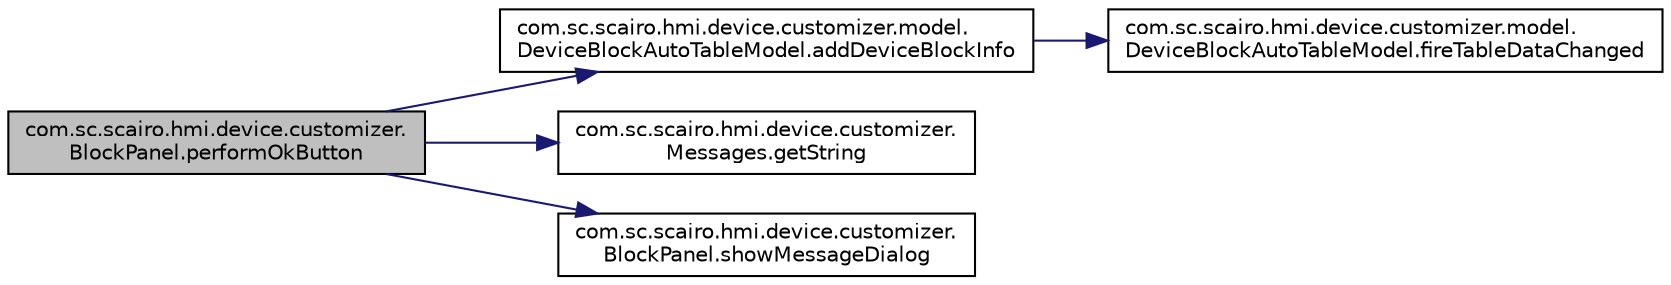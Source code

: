 digraph "com.sc.scairo.hmi.device.customizer.BlockPanel.performOkButton"
{
 // LATEX_PDF_SIZE
  edge [fontname="Helvetica",fontsize="10",labelfontname="Helvetica",labelfontsize="10"];
  node [fontname="Helvetica",fontsize="10",shape=record];
  rankdir="LR";
  Node1 [label="com.sc.scairo.hmi.device.customizer.\lBlockPanel.performOkButton",height=0.2,width=0.4,color="black", fillcolor="grey75", style="filled", fontcolor="black",tooltip=" "];
  Node1 -> Node2 [color="midnightblue",fontsize="10",style="solid",fontname="Helvetica"];
  Node2 [label="com.sc.scairo.hmi.device.customizer.model.\lDeviceBlockAutoTableModel.addDeviceBlockInfo",height=0.2,width=0.4,color="black", fillcolor="white", style="filled",URL="$classcom_1_1sc_1_1scairo_1_1hmi_1_1device_1_1customizer_1_1model_1_1_device_block_auto_table_model.html#ad56a8a0176a395e3c2ebabc72a4ec08e",tooltip=" "];
  Node2 -> Node3 [color="midnightblue",fontsize="10",style="solid",fontname="Helvetica"];
  Node3 [label="com.sc.scairo.hmi.device.customizer.model.\lDeviceBlockAutoTableModel.fireTableDataChanged",height=0.2,width=0.4,color="black", fillcolor="white", style="filled",URL="$classcom_1_1sc_1_1scairo_1_1hmi_1_1device_1_1customizer_1_1model_1_1_device_block_auto_table_model.html#a56e9fe26ec69e1006d2f4c4531d2660b",tooltip=" "];
  Node1 -> Node4 [color="midnightblue",fontsize="10",style="solid",fontname="Helvetica"];
  Node4 [label="com.sc.scairo.hmi.device.customizer.\lMessages.getString",height=0.2,width=0.4,color="black", fillcolor="white", style="filled",URL="$classcom_1_1sc_1_1scairo_1_1hmi_1_1device_1_1customizer_1_1_messages.html#af72ceb2da5c0edff6f952fec94b04953",tooltip=" "];
  Node1 -> Node5 [color="midnightblue",fontsize="10",style="solid",fontname="Helvetica"];
  Node5 [label="com.sc.scairo.hmi.device.customizer.\lBlockPanel.showMessageDialog",height=0.2,width=0.4,color="black", fillcolor="white", style="filled",URL="$classcom_1_1sc_1_1scairo_1_1hmi_1_1device_1_1customizer_1_1_block_panel.html#aab672103bbe41661cef941aca442e72a",tooltip=" "];
}

